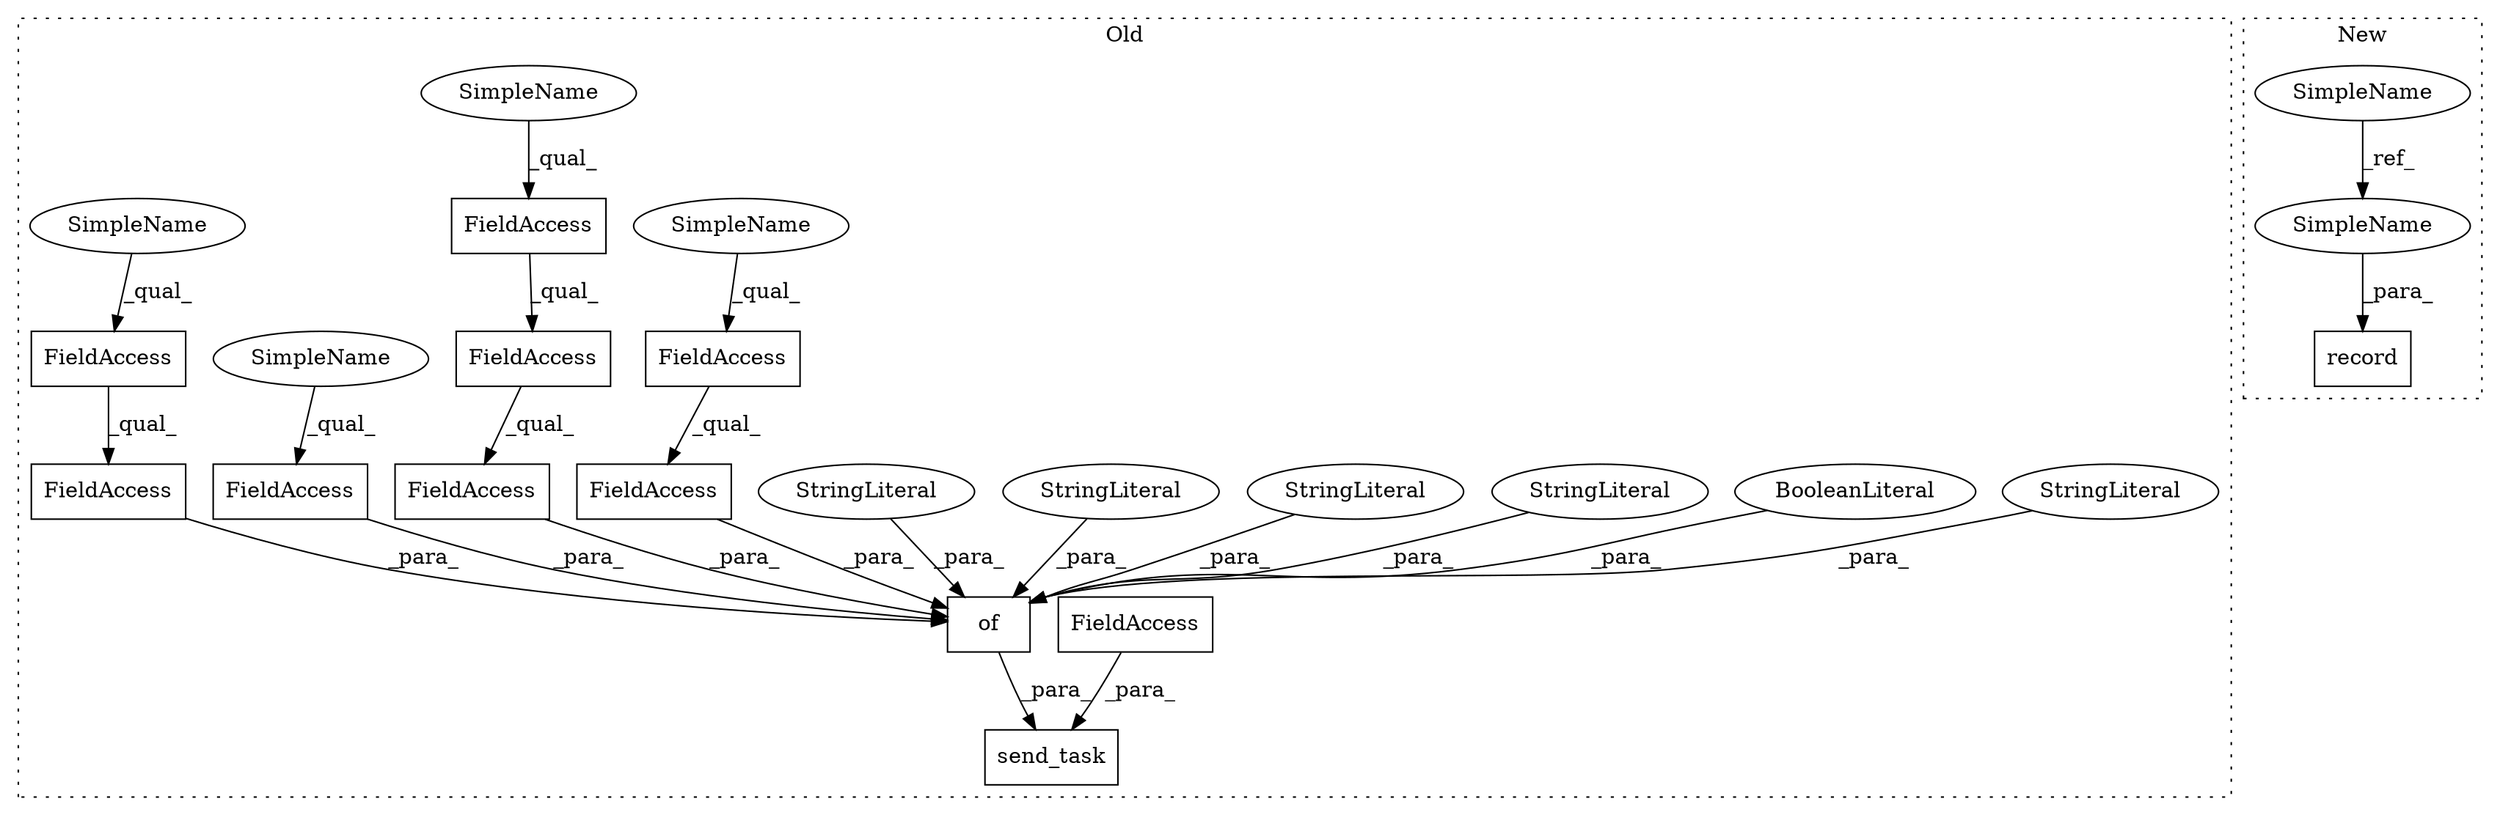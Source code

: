 digraph G {
subgraph cluster0 {
1 [label="of" a="32" s="4803,4974" l="3,1" shape="box"];
3 [label="FieldAccess" a="22" s="4892" l="15" shape="box"];
4 [label="send_task" a="32" s="4758,4975" l="10,1" shape="box"];
5 [label="FieldAccess" a="22" s="4768" l="30" shape="box"];
6 [label="StringLiteral" a="45" s="4881" l="10" shape="ellipse"];
8 [label="FieldAccess" a="22" s="4821" l="11" shape="box"];
9 [label="BooleanLiteral" a="9" s="4969" l="5" shape="ellipse"];
10 [label="FieldAccess" a="22" s="4821" l="23" shape="box"];
11 [label="FieldAccess" a="22" s="4919" l="12" shape="box"];
12 [label="FieldAccess" a="22" s="4860" l="11" shape="box"];
13 [label="FieldAccess" a="22" s="4860" l="20" shape="box"];
14 [label="FieldAccess" a="22" s="4919" l="8" shape="box"];
15 [label="FieldAccess" a="22" s="4860" l="16" shape="box"];
16 [label="StringLiteral" a="45" s="4908" l="10" shape="ellipse"];
17 [label="StringLiteral" a="45" s="4932" l="15" shape="ellipse"];
18 [label="StringLiteral" a="45" s="4954" l="14" shape="ellipse"];
19 [label="StringLiteral" a="45" s="4806" l="14" shape="ellipse"];
21 [label="SimpleName" a="42" s="4919" l="3" shape="ellipse"];
22 [label="SimpleName" a="42" s="4860" l="3" shape="ellipse"];
23 [label="SimpleName" a="42" s="4892" l="3" shape="ellipse"];
24 [label="SimpleName" a="42" s="4821" l="3" shape="ellipse"];
label = "Old";
style="dotted";
}
subgraph cluster1 {
2 [label="record" a="32" s="4039,4071" l="7,1" shape="box"];
7 [label="SimpleName" a="42" s="3711" l="3" shape="ellipse"];
20 [label="SimpleName" a="42" s="4068" l="3" shape="ellipse"];
label = "New";
style="dotted";
}
1 -> 4 [label="_para_"];
3 -> 1 [label="_para_"];
5 -> 4 [label="_para_"];
6 -> 1 [label="_para_"];
7 -> 20 [label="_ref_"];
8 -> 10 [label="_qual_"];
9 -> 1 [label="_para_"];
10 -> 1 [label="_para_"];
11 -> 1 [label="_para_"];
12 -> 15 [label="_qual_"];
13 -> 1 [label="_para_"];
14 -> 11 [label="_qual_"];
15 -> 13 [label="_qual_"];
16 -> 1 [label="_para_"];
17 -> 1 [label="_para_"];
18 -> 1 [label="_para_"];
19 -> 1 [label="_para_"];
20 -> 2 [label="_para_"];
21 -> 14 [label="_qual_"];
22 -> 12 [label="_qual_"];
23 -> 3 [label="_qual_"];
24 -> 8 [label="_qual_"];
}